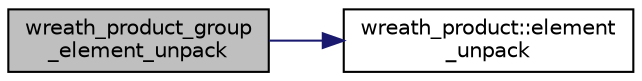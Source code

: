 digraph "wreath_product_group_element_unpack"
{
  edge [fontname="Helvetica",fontsize="10",labelfontname="Helvetica",labelfontsize="10"];
  node [fontname="Helvetica",fontsize="10",shape=record];
  rankdir="LR";
  Node236 [label="wreath_product_group\l_element_unpack",height=0.2,width=0.4,color="black", fillcolor="grey75", style="filled", fontcolor="black"];
  Node236 -> Node237 [color="midnightblue",fontsize="10",style="solid",fontname="Helvetica"];
  Node237 [label="wreath_product::element\l_unpack",height=0.2,width=0.4,color="black", fillcolor="white", style="filled",URL="$d8/dfa/classwreath__product.html#a542d7ad9105a829663e806dc898b747f"];
}
